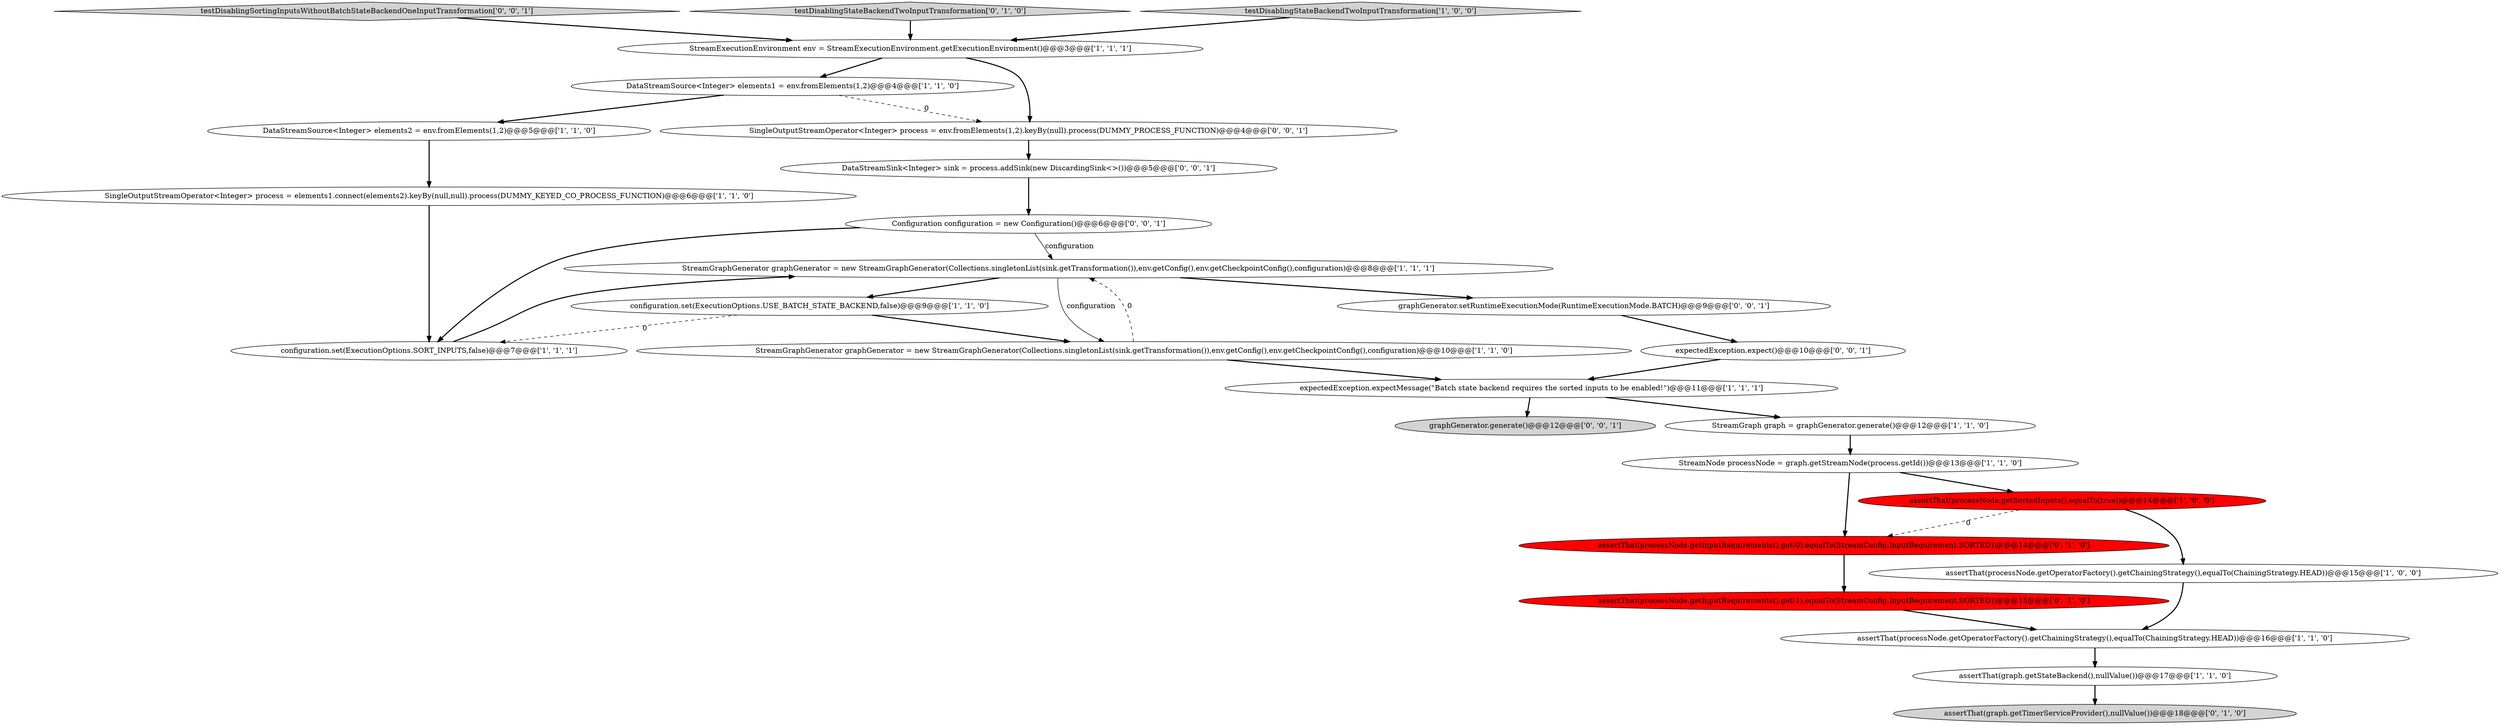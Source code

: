 digraph {
15 [style = filled, label = "assertThat(processNode.getOperatorFactory().getChainingStrategy(),equalTo(ChainingStrategy.HEAD))@@@15@@@['1', '0', '0']", fillcolor = white, shape = ellipse image = "AAA0AAABBB1BBB"];
24 [style = filled, label = "Configuration configuration = new Configuration()@@@6@@@['0', '0', '1']", fillcolor = white, shape = ellipse image = "AAA0AAABBB3BBB"];
3 [style = filled, label = "DataStreamSource<Integer> elements2 = env.fromElements(1,2)@@@5@@@['1', '1', '0']", fillcolor = white, shape = ellipse image = "AAA0AAABBB1BBB"];
5 [style = filled, label = "assertThat(processNode.getOperatorFactory().getChainingStrategy(),equalTo(ChainingStrategy.HEAD))@@@16@@@['1', '1', '0']", fillcolor = white, shape = ellipse image = "AAA0AAABBB1BBB"];
2 [style = filled, label = "expectedException.expectMessage(\"Batch state backend requires the sorted inputs to be enabled!\")@@@11@@@['1', '1', '1']", fillcolor = white, shape = ellipse image = "AAA0AAABBB1BBB"];
16 [style = filled, label = "assertThat(processNode.getInputRequirements().get(1),equalTo(StreamConfig.InputRequirement.SORTED))@@@15@@@['0', '1', '0']", fillcolor = red, shape = ellipse image = "AAA1AAABBB2BBB"];
13 [style = filled, label = "assertThat(graph.getStateBackend(),nullValue())@@@17@@@['1', '1', '0']", fillcolor = white, shape = ellipse image = "AAA0AAABBB1BBB"];
21 [style = filled, label = "graphGenerator.setRuntimeExecutionMode(RuntimeExecutionMode.BATCH)@@@9@@@['0', '0', '1']", fillcolor = white, shape = ellipse image = "AAA0AAABBB3BBB"];
25 [style = filled, label = "graphGenerator.generate()@@@12@@@['0', '0', '1']", fillcolor = lightgray, shape = ellipse image = "AAA0AAABBB3BBB"];
17 [style = filled, label = "assertThat(processNode.getInputRequirements().get(0),equalTo(StreamConfig.InputRequirement.SORTED))@@@14@@@['0', '1', '0']", fillcolor = red, shape = ellipse image = "AAA1AAABBB2BBB"];
20 [style = filled, label = "testDisablingSortingInputsWithoutBatchStateBackendOneInputTransformation['0', '0', '1']", fillcolor = lightgray, shape = diamond image = "AAA0AAABBB3BBB"];
19 [style = filled, label = "testDisablingStateBackendTwoInputTransformation['0', '1', '0']", fillcolor = lightgray, shape = diamond image = "AAA0AAABBB2BBB"];
11 [style = filled, label = "assertThat(processNode.getSortedInputs(),equalTo(true))@@@14@@@['1', '0', '0']", fillcolor = red, shape = ellipse image = "AAA1AAABBB1BBB"];
14 [style = filled, label = "StreamExecutionEnvironment env = StreamExecutionEnvironment.getExecutionEnvironment()@@@3@@@['1', '1', '1']", fillcolor = white, shape = ellipse image = "AAA0AAABBB1BBB"];
26 [style = filled, label = "expectedException.expect()@@@10@@@['0', '0', '1']", fillcolor = white, shape = ellipse image = "AAA0AAABBB3BBB"];
18 [style = filled, label = "assertThat(graph.getTimerServiceProvider(),nullValue())@@@18@@@['0', '1', '0']", fillcolor = lightgray, shape = ellipse image = "AAA0AAABBB2BBB"];
22 [style = filled, label = "DataStreamSink<Integer> sink = process.addSink(new DiscardingSink<>())@@@5@@@['0', '0', '1']", fillcolor = white, shape = ellipse image = "AAA0AAABBB3BBB"];
12 [style = filled, label = "StreamGraphGenerator graphGenerator = new StreamGraphGenerator(Collections.singletonList(sink.getTransformation()),env.getConfig(),env.getCheckpointConfig(),configuration)@@@8@@@['1', '1', '1']", fillcolor = white, shape = ellipse image = "AAA0AAABBB1BBB"];
0 [style = filled, label = "SingleOutputStreamOperator<Integer> process = elements1.connect(elements2).keyBy(null,null).process(DUMMY_KEYED_CO_PROCESS_FUNCTION)@@@6@@@['1', '1', '0']", fillcolor = white, shape = ellipse image = "AAA0AAABBB1BBB"];
9 [style = filled, label = "testDisablingStateBackendTwoInputTransformation['1', '0', '0']", fillcolor = lightgray, shape = diamond image = "AAA0AAABBB1BBB"];
4 [style = filled, label = "StreamGraphGenerator graphGenerator = new StreamGraphGenerator(Collections.singletonList(sink.getTransformation()),env.getConfig(),env.getCheckpointConfig(),configuration)@@@10@@@['1', '1', '0']", fillcolor = white, shape = ellipse image = "AAA0AAABBB1BBB"];
1 [style = filled, label = "configuration.set(ExecutionOptions.USE_BATCH_STATE_BACKEND,false)@@@9@@@['1', '1', '0']", fillcolor = white, shape = ellipse image = "AAA0AAABBB1BBB"];
7 [style = filled, label = "DataStreamSource<Integer> elements1 = env.fromElements(1,2)@@@4@@@['1', '1', '0']", fillcolor = white, shape = ellipse image = "AAA0AAABBB1BBB"];
23 [style = filled, label = "SingleOutputStreamOperator<Integer> process = env.fromElements(1,2).keyBy(null).process(DUMMY_PROCESS_FUNCTION)@@@4@@@['0', '0', '1']", fillcolor = white, shape = ellipse image = "AAA0AAABBB3BBB"];
10 [style = filled, label = "StreamGraph graph = graphGenerator.generate()@@@12@@@['1', '1', '0']", fillcolor = white, shape = ellipse image = "AAA0AAABBB1BBB"];
8 [style = filled, label = "configuration.set(ExecutionOptions.SORT_INPUTS,false)@@@7@@@['1', '1', '1']", fillcolor = white, shape = ellipse image = "AAA0AAABBB1BBB"];
6 [style = filled, label = "StreamNode processNode = graph.getStreamNode(process.getId())@@@13@@@['1', '1', '0']", fillcolor = white, shape = ellipse image = "AAA0AAABBB1BBB"];
6->17 [style = bold, label=""];
1->4 [style = bold, label=""];
7->23 [style = dashed, label="0"];
12->21 [style = bold, label=""];
24->12 [style = solid, label="configuration"];
20->14 [style = bold, label=""];
4->2 [style = bold, label=""];
11->17 [style = dashed, label="0"];
2->10 [style = bold, label=""];
12->1 [style = bold, label=""];
10->6 [style = bold, label=""];
7->3 [style = bold, label=""];
11->15 [style = bold, label=""];
15->5 [style = bold, label=""];
3->0 [style = bold, label=""];
14->7 [style = bold, label=""];
4->12 [style = dashed, label="0"];
12->4 [style = solid, label="configuration"];
21->26 [style = bold, label=""];
26->2 [style = bold, label=""];
23->22 [style = bold, label=""];
19->14 [style = bold, label=""];
14->23 [style = bold, label=""];
6->11 [style = bold, label=""];
5->13 [style = bold, label=""];
0->8 [style = bold, label=""];
9->14 [style = bold, label=""];
16->5 [style = bold, label=""];
1->8 [style = dashed, label="0"];
22->24 [style = bold, label=""];
24->8 [style = bold, label=""];
2->25 [style = bold, label=""];
8->12 [style = bold, label=""];
17->16 [style = bold, label=""];
13->18 [style = bold, label=""];
}
